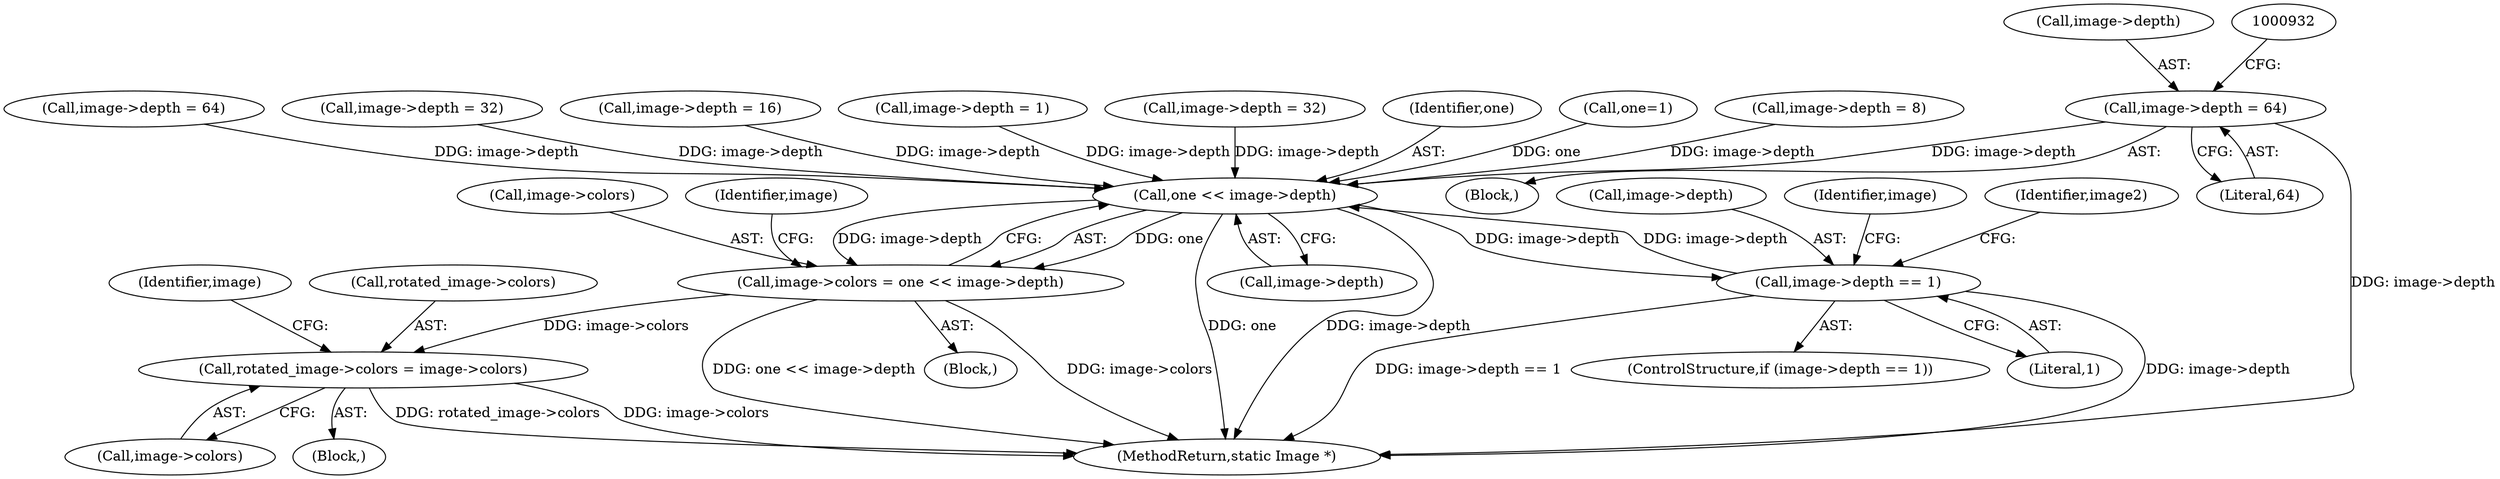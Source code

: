 digraph "0_ImageMagick_437a35e57db5ec078f4a3ccbf71f941276e88430@pointer" {
"1000926" [label="(Call,image->depth = 64)"];
"1001002" [label="(Call,one << image->depth)"];
"1000998" [label="(Call,image->colors = one << image->depth)"];
"1001556" [label="(Call,rotated_image->colors = image->colors)"];
"1001500" [label="(Call,image->depth == 1)"];
"1000894" [label="(Call,image->depth = 32)"];
"1001556" [label="(Call,rotated_image->colors = image->colors)"];
"1001504" [label="(Literal,1)"];
"1000930" [label="(Literal,64)"];
"1001501" [label="(Call,image->depth)"];
"1000998" [label="(Call,image->colors = one << image->depth)"];
"1001507" [label="(Identifier,image)"];
"1001003" [label="(Identifier,one)"];
"1000799" [label="(Block,)"];
"1001529" [label="(Block,)"];
"1001004" [label="(Call,image->depth)"];
"1000995" [label="(Call,one=1)"];
"1000817" [label="(Call,image->depth = 8)"];
"1000875" [label="(Call,image->depth = 64)"];
"1000855" [label="(Call,image->depth = 32)"];
"1001011" [label="(Identifier,image)"];
"1000835" [label="(Call,image->depth = 16)"];
"1001499" [label="(ControlStructure,if (image->depth == 1))"];
"1001560" [label="(Call,image->colors)"];
"1000927" [label="(Call,image->depth)"];
"1001838" [label="(MethodReturn,static Image *)"];
"1000999" [label="(Call,image->colors)"];
"1001565" [label="(Identifier,image)"];
"1001002" [label="(Call,one << image->depth)"];
"1000412" [label="(Block,)"];
"1001512" [label="(Identifier,image2)"];
"1000811" [label="(Call,image->depth = 1)"];
"1000926" [label="(Call,image->depth = 64)"];
"1001500" [label="(Call,image->depth == 1)"];
"1001557" [label="(Call,rotated_image->colors)"];
"1000926" -> "1000799"  [label="AST: "];
"1000926" -> "1000930"  [label="CFG: "];
"1000927" -> "1000926"  [label="AST: "];
"1000930" -> "1000926"  [label="AST: "];
"1000932" -> "1000926"  [label="CFG: "];
"1000926" -> "1001838"  [label="DDG: image->depth"];
"1000926" -> "1001002"  [label="DDG: image->depth"];
"1001002" -> "1000998"  [label="AST: "];
"1001002" -> "1001004"  [label="CFG: "];
"1001003" -> "1001002"  [label="AST: "];
"1001004" -> "1001002"  [label="AST: "];
"1000998" -> "1001002"  [label="CFG: "];
"1001002" -> "1001838"  [label="DDG: one"];
"1001002" -> "1001838"  [label="DDG: image->depth"];
"1001002" -> "1000998"  [label="DDG: one"];
"1001002" -> "1000998"  [label="DDG: image->depth"];
"1000995" -> "1001002"  [label="DDG: one"];
"1000894" -> "1001002"  [label="DDG: image->depth"];
"1000817" -> "1001002"  [label="DDG: image->depth"];
"1000855" -> "1001002"  [label="DDG: image->depth"];
"1001500" -> "1001002"  [label="DDG: image->depth"];
"1000811" -> "1001002"  [label="DDG: image->depth"];
"1000835" -> "1001002"  [label="DDG: image->depth"];
"1000875" -> "1001002"  [label="DDG: image->depth"];
"1001002" -> "1001500"  [label="DDG: image->depth"];
"1000998" -> "1000412"  [label="AST: "];
"1000999" -> "1000998"  [label="AST: "];
"1001011" -> "1000998"  [label="CFG: "];
"1000998" -> "1001838"  [label="DDG: image->colors"];
"1000998" -> "1001838"  [label="DDG: one << image->depth"];
"1000998" -> "1001556"  [label="DDG: image->colors"];
"1001556" -> "1001529"  [label="AST: "];
"1001556" -> "1001560"  [label="CFG: "];
"1001557" -> "1001556"  [label="AST: "];
"1001560" -> "1001556"  [label="AST: "];
"1001565" -> "1001556"  [label="CFG: "];
"1001556" -> "1001838"  [label="DDG: rotated_image->colors"];
"1001556" -> "1001838"  [label="DDG: image->colors"];
"1001500" -> "1001499"  [label="AST: "];
"1001500" -> "1001504"  [label="CFG: "];
"1001501" -> "1001500"  [label="AST: "];
"1001504" -> "1001500"  [label="AST: "];
"1001507" -> "1001500"  [label="CFG: "];
"1001512" -> "1001500"  [label="CFG: "];
"1001500" -> "1001838"  [label="DDG: image->depth == 1"];
"1001500" -> "1001838"  [label="DDG: image->depth"];
}

